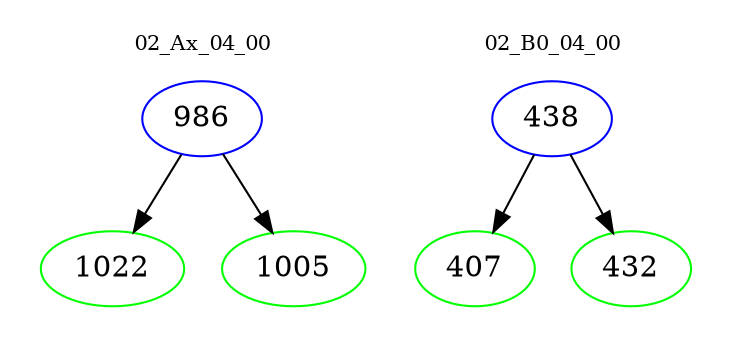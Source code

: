 digraph{
subgraph cluster_0 {
color = white
label = "02_Ax_04_00";
fontsize=10;
T0_986 [label="986", color="blue"]
T0_986 -> T0_1022 [color="black"]
T0_1022 [label="1022", color="green"]
T0_986 -> T0_1005 [color="black"]
T0_1005 [label="1005", color="green"]
}
subgraph cluster_1 {
color = white
label = "02_B0_04_00";
fontsize=10;
T1_438 [label="438", color="blue"]
T1_438 -> T1_407 [color="black"]
T1_407 [label="407", color="green"]
T1_438 -> T1_432 [color="black"]
T1_432 [label="432", color="green"]
}
}
